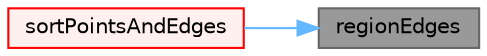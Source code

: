 digraph "regionEdges"
{
 // LATEX_PDF_SIZE
  bgcolor="transparent";
  edge [fontname=Helvetica,fontsize=10,labelfontname=Helvetica,labelfontsize=10];
  node [fontname=Helvetica,fontsize=10,shape=box,height=0.2,width=0.4];
  rankdir="RL";
  Node1 [id="Node000001",label="regionEdges",height=0.2,width=0.4,color="gray40", fillcolor="grey60", style="filled", fontcolor="black",tooltip=" "];
  Node1 -> Node2 [id="edge1_Node000001_Node000002",dir="back",color="steelblue1",style="solid",tooltip=" "];
  Node2 [id="Node000002",label="sortPointsAndEdges",height=0.2,width=0.4,color="red", fillcolor="#FFF0F0", style="filled",URL="$classFoam_1_1extendedEdgeMesh.html#a426fc67d70e364a54570d27d026c8f13",tooltip=" "];
}
